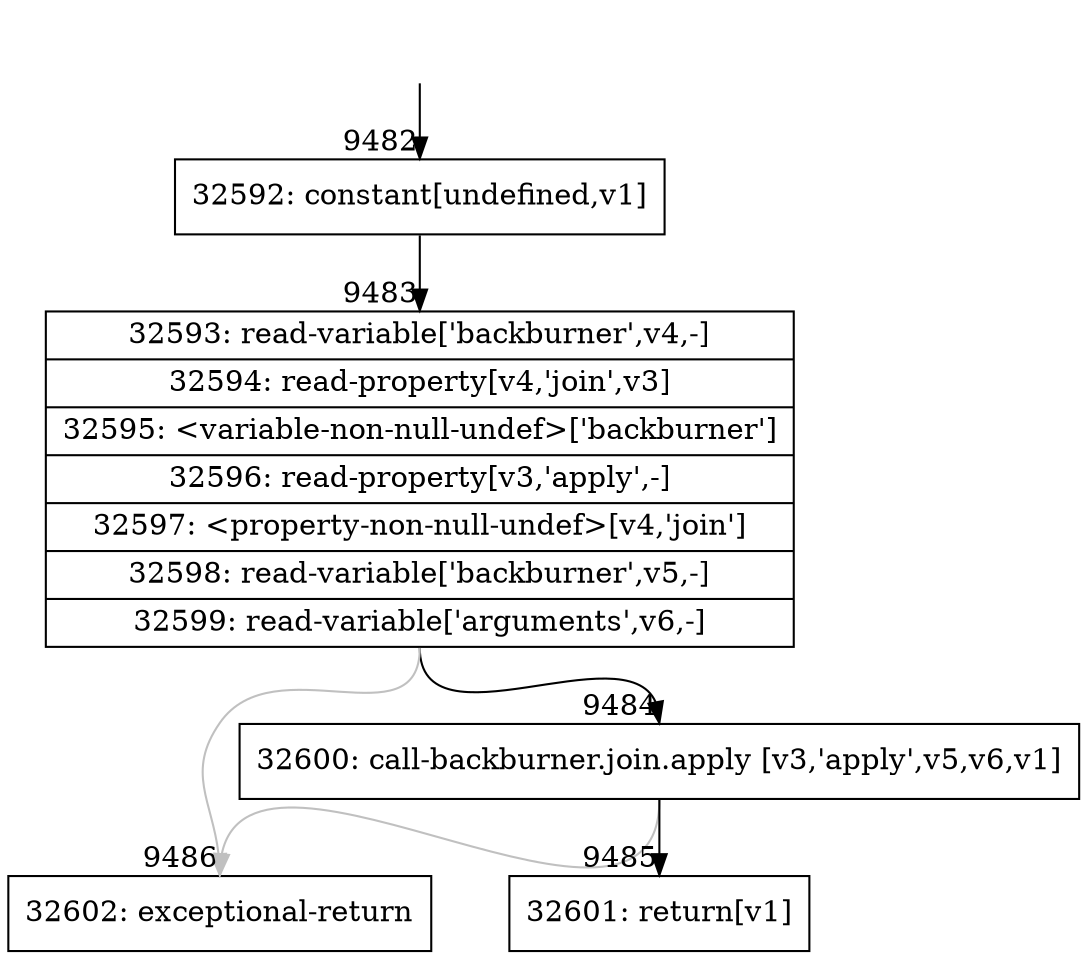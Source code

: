 digraph {
rankdir="TD"
BB_entry794[shape=none,label=""];
BB_entry794 -> BB9482 [tailport=s, headport=n, headlabel="    9482"]
BB9482 [shape=record label="{32592: constant[undefined,v1]}" ] 
BB9482 -> BB9483 [tailport=s, headport=n, headlabel="      9483"]
BB9483 [shape=record label="{32593: read-variable['backburner',v4,-]|32594: read-property[v4,'join',v3]|32595: \<variable-non-null-undef\>['backburner']|32596: read-property[v3,'apply',-]|32597: \<property-non-null-undef\>[v4,'join']|32598: read-variable['backburner',v5,-]|32599: read-variable['arguments',v6,-]}" ] 
BB9483 -> BB9484 [tailport=s, headport=n, headlabel="      9484"]
BB9483 -> BB9486 [tailport=s, headport=n, color=gray, headlabel="      9486"]
BB9484 [shape=record label="{32600: call-backburner.join.apply [v3,'apply',v5,v6,v1]}" ] 
BB9484 -> BB9485 [tailport=s, headport=n, headlabel="      9485"]
BB9484 -> BB9486 [tailport=s, headport=n, color=gray]
BB9485 [shape=record label="{32601: return[v1]}" ] 
BB9486 [shape=record label="{32602: exceptional-return}" ] 
//#$~ 16777
}
